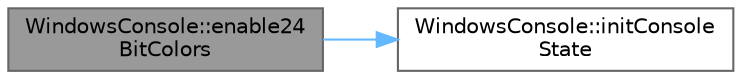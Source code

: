 digraph "WindowsConsole::enable24BitColors"
{
 // LATEX_PDF_SIZE
  bgcolor="transparent";
  edge [fontname=Helvetica,fontsize=10,labelfontname=Helvetica,labelfontsize=10];
  node [fontname=Helvetica,fontsize=10,shape=box,height=0.2,width=0.4];
  rankdir="LR";
  Node1 [id="Node000001",label="WindowsConsole::enable24\lBitColors",height=0.2,width=0.4,color="gray40", fillcolor="grey60", style="filled", fontcolor="black",tooltip="Enables 24-bit (true color) ANSI escape sequences in the Windows console."];
  Node1 -> Node2 [id="edge1_Node000001_Node000002",color="steelblue1",style="solid",tooltip=" "];
  Node2 [id="Node000002",label="WindowsConsole::initConsole\lState",height=0.2,width=0.4,color="grey40", fillcolor="white", style="filled",URL="$dc/dc2/namespace_windows_console.html#a6e467be44c9de92234e49b1216f2a887",tooltip="Initializes the original console state by saving current input and output modes."];
}
